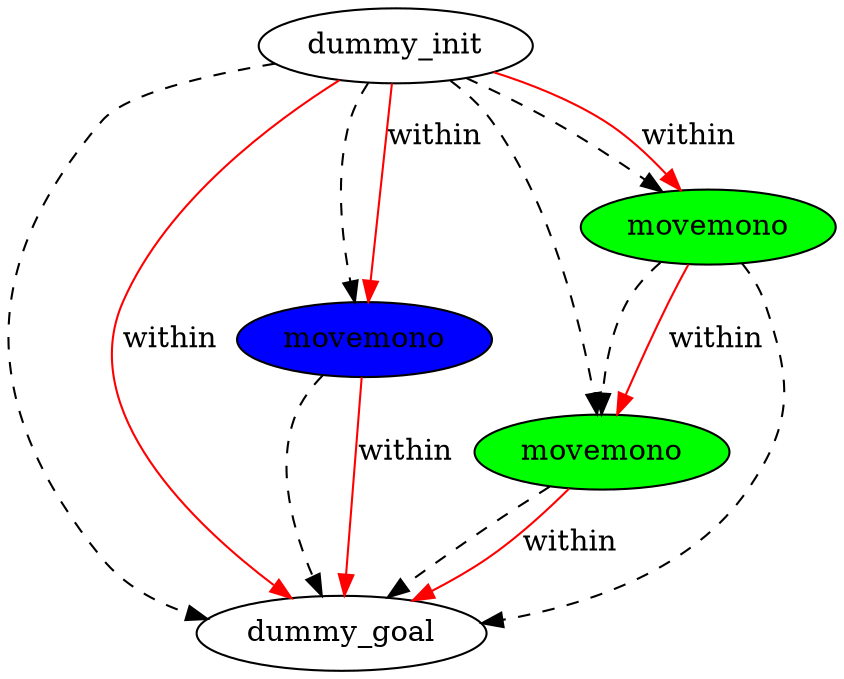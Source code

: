 digraph {
	"d875330f-b1f3-0fac-66f1-16a2f8d8a013" [label=dummy_init fillcolor=white style=filled]
	"3da220b2-6855-92c3-5e3d-ef3d172962ab" [label=dummy_goal fillcolor=white style=filled]
	"51259886-a347-72a8-c123-e1b221ce99a5" [label=movemono fillcolor=blue style=filled]
	"1f717ea9-78b7-bc73-8120-8bc3c812ac68" [label=movemono fillcolor=green style=filled]
	"3e0d78d8-f95b-7b8c-c7fb-0b15c2f6ef20" [label=movemono fillcolor=green style=filled]
	"51259886-a347-72a8-c123-e1b221ce99a5" -> "3da220b2-6855-92c3-5e3d-ef3d172962ab" [color=black style=dashed]
	"3e0d78d8-f95b-7b8c-c7fb-0b15c2f6ef20" -> "3da220b2-6855-92c3-5e3d-ef3d172962ab" [color=black style=dashed]
	"d875330f-b1f3-0fac-66f1-16a2f8d8a013" -> "1f717ea9-78b7-bc73-8120-8bc3c812ac68" [color=black style=dashed]
	"d875330f-b1f3-0fac-66f1-16a2f8d8a013" -> "3da220b2-6855-92c3-5e3d-ef3d172962ab" [color=black style=dashed]
	"d875330f-b1f3-0fac-66f1-16a2f8d8a013" -> "3e0d78d8-f95b-7b8c-c7fb-0b15c2f6ef20" [color=black style=dashed]
	"1f717ea9-78b7-bc73-8120-8bc3c812ac68" -> "3da220b2-6855-92c3-5e3d-ef3d172962ab" [color=black style=dashed]
	"d875330f-b1f3-0fac-66f1-16a2f8d8a013" -> "51259886-a347-72a8-c123-e1b221ce99a5" [color=black style=dashed]
	"3e0d78d8-f95b-7b8c-c7fb-0b15c2f6ef20" -> "1f717ea9-78b7-bc73-8120-8bc3c812ac68" [color=black style=dashed]
	"3e0d78d8-f95b-7b8c-c7fb-0b15c2f6ef20" -> "1f717ea9-78b7-bc73-8120-8bc3c812ac68" [label=within color=red]
	"d875330f-b1f3-0fac-66f1-16a2f8d8a013" -> "51259886-a347-72a8-c123-e1b221ce99a5" [label=within color=red]
	"1f717ea9-78b7-bc73-8120-8bc3c812ac68" -> "3da220b2-6855-92c3-5e3d-ef3d172962ab" [label=within color=red]
	"51259886-a347-72a8-c123-e1b221ce99a5" -> "3da220b2-6855-92c3-5e3d-ef3d172962ab" [label=within color=red]
	"d875330f-b1f3-0fac-66f1-16a2f8d8a013" -> "3e0d78d8-f95b-7b8c-c7fb-0b15c2f6ef20" [label=within color=red]
	"d875330f-b1f3-0fac-66f1-16a2f8d8a013" -> "3da220b2-6855-92c3-5e3d-ef3d172962ab" [label=within color=red]
}
